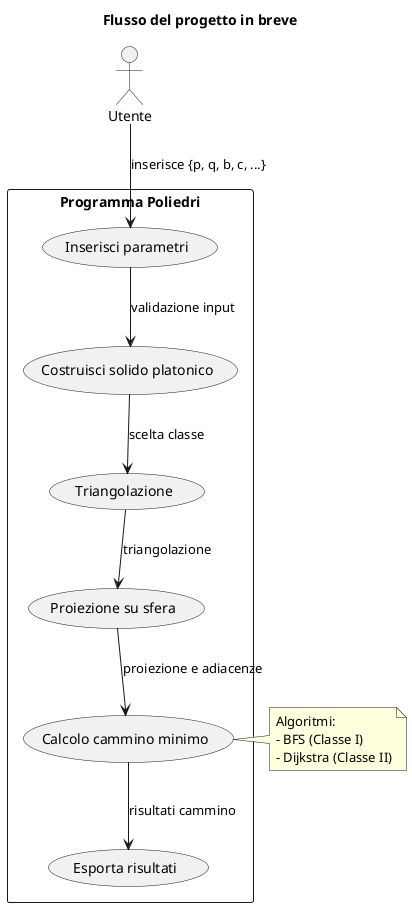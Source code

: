 @startuml
title Flusso del progetto in breve

actor Utente as U

rectangle "Programma Poliedri" {
  (Inserisci parametri) as IP
  (Costruisci solido platonico) as CSP
  (Triangolazione) as TRI
  (Proiezione su sfera) as PROJ
  (Calcolo cammino minimo) as PATH
  (Esporta risultati) as EXP
}

U --> IP : inserisce {p, q, b, c, ...}
IP --> CSP : validazione input
CSP --> TRI : scelta classe
TRI --> PROJ : triangolazione
PROJ --> PATH : proiezione e adiacenze
PATH --> EXP : risultati cammino

note right of PATH
  Algoritmi:
  - BFS (Classe I)
  - Dijkstra (Classe II)
end note

@enduml
